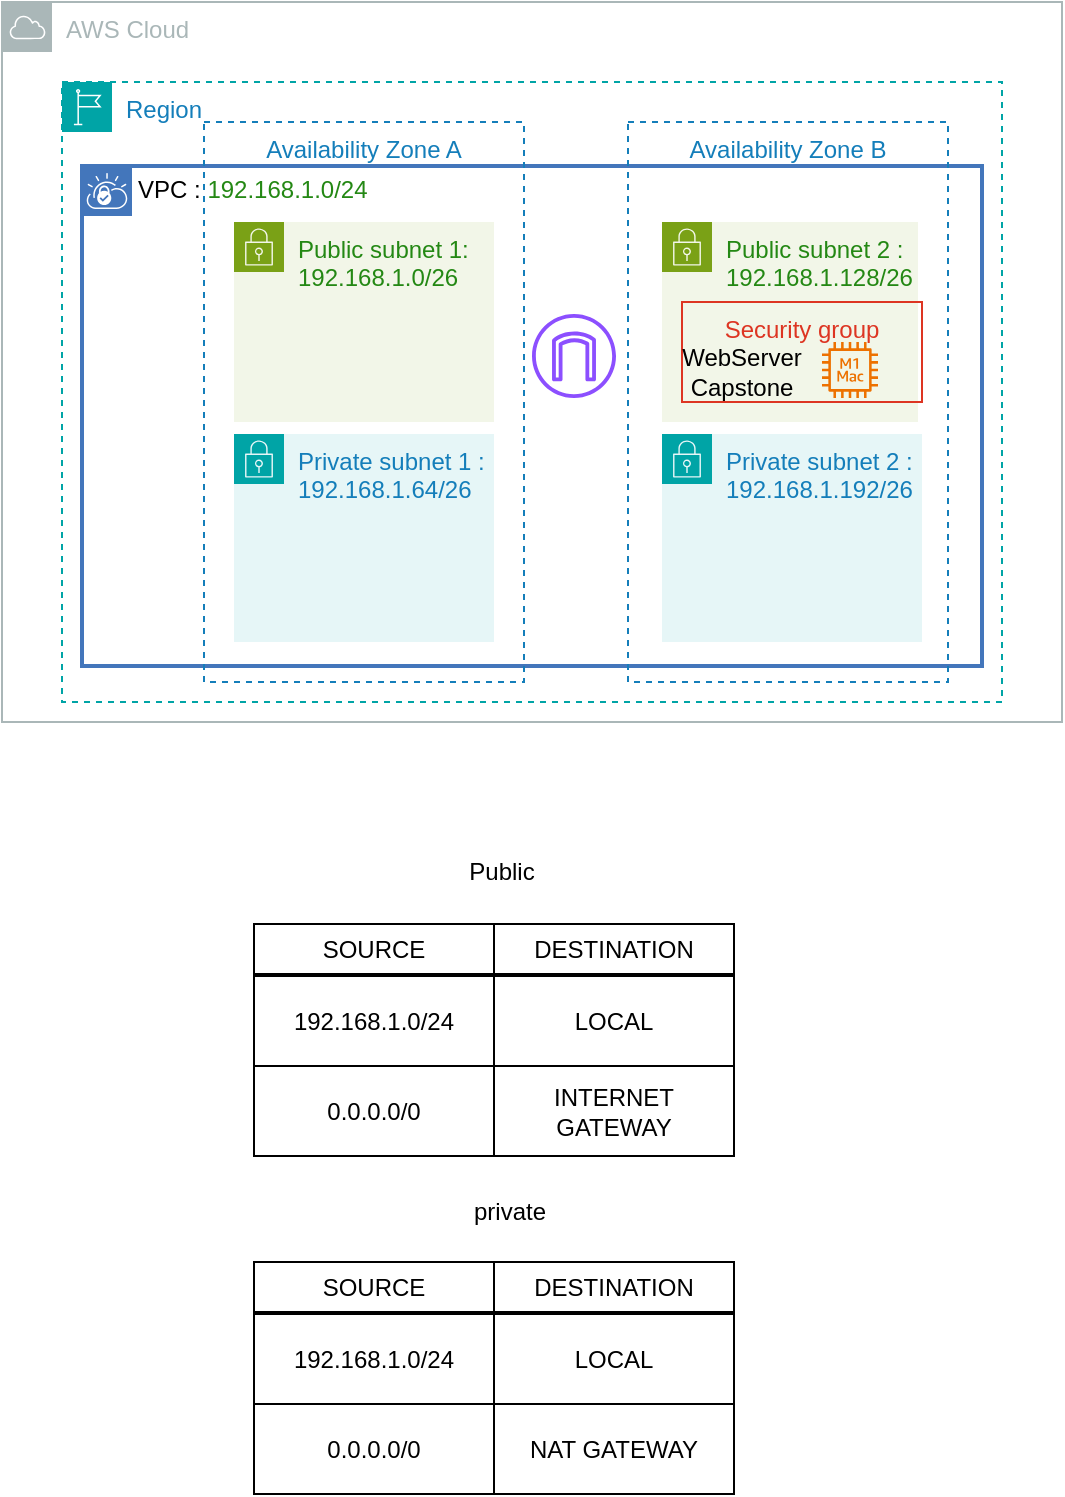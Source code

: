 <mxfile version="24.2.2" type="github">
  <diagram name="Page-1" id="bRULm2HhSNIIncVrvaSl">
    <mxGraphModel dx="631" dy="748" grid="1" gridSize="10" guides="1" tooltips="1" connect="1" arrows="1" fold="1" page="1" pageScale="1" pageWidth="827" pageHeight="1169" math="0" shadow="0">
      <root>
        <mxCell id="0" />
        <mxCell id="1" parent="0" />
        <mxCell id="HyRW067U_DmT28mFm7Wc-1" value="AWS Cloud" style="sketch=0;outlineConnect=0;gradientColor=none;html=1;whiteSpace=wrap;fontSize=12;fontStyle=0;shape=mxgraph.aws4.group;grIcon=mxgraph.aws4.group_aws_cloud;strokeColor=#AAB7B8;fillColor=none;verticalAlign=top;align=left;spacingLeft=30;fontColor=#AAB7B8;dashed=0;" parent="1" vertex="1">
          <mxGeometry x="130" y="80" width="530" height="360" as="geometry" />
        </mxCell>
        <mxCell id="HyRW067U_DmT28mFm7Wc-2" value="Region" style="points=[[0,0],[0.25,0],[0.5,0],[0.75,0],[1,0],[1,0.25],[1,0.5],[1,0.75],[1,1],[0.75,1],[0.5,1],[0.25,1],[0,1],[0,0.75],[0,0.5],[0,0.25]];outlineConnect=0;gradientColor=none;html=1;whiteSpace=wrap;fontSize=12;fontStyle=0;container=1;pointerEvents=0;collapsible=0;recursiveResize=0;shape=mxgraph.aws4.group;grIcon=mxgraph.aws4.group_region;strokeColor=#00A4A6;fillColor=none;verticalAlign=top;align=left;spacingLeft=30;fontColor=#147EBA;dashed=1;" parent="1" vertex="1">
          <mxGeometry x="160" y="120" width="470" height="310" as="geometry" />
        </mxCell>
        <mxCell id="HyRW067U_DmT28mFm7Wc-3" value="VPC :&amp;nbsp;&lt;span style=&quot;color: rgb(36, 136, 20);&quot;&gt;192.168.1.0/24&lt;/span&gt;" style="shape=mxgraph.ibm.box;prType=vpc;fontStyle=0;verticalAlign=top;align=left;spacingLeft=32;spacingTop=4;fillColor=none;rounded=0;whiteSpace=wrap;html=1;strokeColor=#4376BB;strokeWidth=2;dashed=0;container=1;spacing=-4;collapsible=0;expand=0;recursiveResize=0;" parent="HyRW067U_DmT28mFm7Wc-2" vertex="1">
          <mxGeometry x="10" y="42" width="450" height="250" as="geometry" />
        </mxCell>
        <mxCell id="vwch8mvd7_ARNedPxH75-3" value="" style="sketch=0;outlineConnect=0;fontColor=#232F3E;gradientColor=none;fillColor=#8C4FFF;strokeColor=none;dashed=0;verticalLabelPosition=bottom;verticalAlign=top;align=center;html=1;fontSize=12;fontStyle=0;aspect=fixed;pointerEvents=1;shape=mxgraph.aws4.internet_gateway;" vertex="1" parent="HyRW067U_DmT28mFm7Wc-3">
          <mxGeometry x="225" y="74" width="42" height="42" as="geometry" />
        </mxCell>
        <mxCell id="vwch8mvd7_ARNedPxH75-1" value="Availability Zone A" style="fillColor=none;strokeColor=#147EBA;dashed=1;verticalAlign=top;fontStyle=0;fontColor=#147EBA;whiteSpace=wrap;html=1;" vertex="1" parent="HyRW067U_DmT28mFm7Wc-2">
          <mxGeometry x="71" y="20" width="160" height="280" as="geometry" />
        </mxCell>
        <mxCell id="vwch8mvd7_ARNedPxH75-2" value="Availability Zone B" style="fillColor=none;strokeColor=#147EBA;dashed=1;verticalAlign=top;fontStyle=0;fontColor=#147EBA;whiteSpace=wrap;html=1;" vertex="1" parent="HyRW067U_DmT28mFm7Wc-2">
          <mxGeometry x="283" y="20" width="160" height="280" as="geometry" />
        </mxCell>
        <mxCell id="vwch8mvd7_ARNedPxH75-4" value="Public subnet 2 :&lt;div&gt;192.168.1.128/26&lt;br&gt;&lt;div&gt;&lt;br&gt;&lt;/div&gt;&lt;/div&gt;" style="points=[[0,0],[0.25,0],[0.5,0],[0.75,0],[1,0],[1,0.25],[1,0.5],[1,0.75],[1,1],[0.75,1],[0.5,1],[0.25,1],[0,1],[0,0.75],[0,0.5],[0,0.25]];outlineConnect=0;gradientColor=none;html=1;whiteSpace=wrap;fontSize=12;fontStyle=0;container=1;pointerEvents=0;collapsible=0;recursiveResize=0;shape=mxgraph.aws4.group;grIcon=mxgraph.aws4.group_security_group;grStroke=0;strokeColor=#7AA116;fillColor=#F2F6E8;verticalAlign=top;align=left;spacingLeft=30;fontColor=#248814;dashed=0;" vertex="1" parent="HyRW067U_DmT28mFm7Wc-2">
          <mxGeometry x="300" y="70" width="128" height="100" as="geometry" />
        </mxCell>
        <mxCell id="vwch8mvd7_ARNedPxH75-5" value="Public subnet 1:&lt;div&gt;192.168.1.0/26&lt;/div&gt;" style="points=[[0,0],[0.25,0],[0.5,0],[0.75,0],[1,0],[1,0.25],[1,0.5],[1,0.75],[1,1],[0.75,1],[0.5,1],[0.25,1],[0,1],[0,0.75],[0,0.5],[0,0.25]];outlineConnect=0;gradientColor=none;html=1;whiteSpace=wrap;fontSize=12;fontStyle=0;container=1;pointerEvents=0;collapsible=0;recursiveResize=0;shape=mxgraph.aws4.group;grIcon=mxgraph.aws4.group_security_group;grStroke=0;strokeColor=#7AA116;fillColor=#F2F6E8;verticalAlign=top;align=left;spacingLeft=30;fontColor=#248814;dashed=0;" vertex="1" parent="HyRW067U_DmT28mFm7Wc-2">
          <mxGeometry x="86" y="70" width="130" height="100" as="geometry" />
        </mxCell>
        <mxCell id="vwch8mvd7_ARNedPxH75-6" value="Private subnet 1 :&lt;div&gt;192.168.1.64/26&lt;/div&gt;" style="points=[[0,0],[0.25,0],[0.5,0],[0.75,0],[1,0],[1,0.25],[1,0.5],[1,0.75],[1,1],[0.75,1],[0.5,1],[0.25,1],[0,1],[0,0.75],[0,0.5],[0,0.25]];outlineConnect=0;gradientColor=none;html=1;whiteSpace=wrap;fontSize=12;fontStyle=0;container=1;pointerEvents=0;collapsible=0;recursiveResize=0;shape=mxgraph.aws4.group;grIcon=mxgraph.aws4.group_security_group;grStroke=0;strokeColor=#00A4A6;fillColor=#E6F6F7;verticalAlign=top;align=left;spacingLeft=30;fontColor=#147EBA;dashed=0;" vertex="1" parent="HyRW067U_DmT28mFm7Wc-2">
          <mxGeometry x="86" y="176" width="130" height="104" as="geometry" />
        </mxCell>
        <mxCell id="vwch8mvd7_ARNedPxH75-7" value="Private subnet 2 :&lt;div&gt;192.168.1.192/26&lt;/div&gt;" style="points=[[0,0],[0.25,0],[0.5,0],[0.75,0],[1,0],[1,0.25],[1,0.5],[1,0.75],[1,1],[0.75,1],[0.5,1],[0.25,1],[0,1],[0,0.75],[0,0.5],[0,0.25]];outlineConnect=0;gradientColor=none;html=1;whiteSpace=wrap;fontSize=12;fontStyle=0;container=1;pointerEvents=0;collapsible=0;recursiveResize=0;shape=mxgraph.aws4.group;grIcon=mxgraph.aws4.group_security_group;grStroke=0;strokeColor=#00A4A6;fillColor=#E6F6F7;verticalAlign=top;align=left;spacingLeft=30;fontColor=#147EBA;dashed=0;" vertex="1" parent="HyRW067U_DmT28mFm7Wc-2">
          <mxGeometry x="300" y="176" width="130" height="104" as="geometry" />
        </mxCell>
        <mxCell id="vwch8mvd7_ARNedPxH75-10" value="Security group&lt;div&gt;&lt;div&gt;&lt;br&gt;&lt;/div&gt;&lt;/div&gt;" style="fillColor=none;strokeColor=#DD3522;verticalAlign=top;fontStyle=0;fontColor=#DD3522;whiteSpace=wrap;html=1;" vertex="1" parent="HyRW067U_DmT28mFm7Wc-2">
          <mxGeometry x="310" y="110" width="120" height="50" as="geometry" />
        </mxCell>
        <mxCell id="vwch8mvd7_ARNedPxH75-11" value="&lt;span style=&quot;text-wrap: nowrap; background-color: initial;&quot;&gt;WebServer&lt;/span&gt;&lt;div style=&quot;color: rgb(221, 53, 34);&quot;&gt;&lt;span style=&quot;color: rgb(0, 0, 0); text-wrap: nowrap;&quot;&gt;Capstone&lt;/span&gt;&lt;/div&gt;" style="text;html=1;align=center;verticalAlign=middle;whiteSpace=wrap;rounded=0;" vertex="1" parent="HyRW067U_DmT28mFm7Wc-2">
          <mxGeometry x="310" y="130" width="60" height="30" as="geometry" />
        </mxCell>
        <mxCell id="vwch8mvd7_ARNedPxH75-12" value="" style="sketch=0;outlineConnect=0;fontColor=#232F3E;gradientColor=none;fillColor=#ED7100;strokeColor=none;dashed=0;verticalLabelPosition=bottom;verticalAlign=top;align=center;html=1;fontSize=12;fontStyle=0;aspect=fixed;pointerEvents=1;shape=mxgraph.aws4.ec2_m1_mac_instance;" vertex="1" parent="HyRW067U_DmT28mFm7Wc-2">
          <mxGeometry x="380" y="130" width="28" height="28" as="geometry" />
        </mxCell>
        <mxCell id="vwch8mvd7_ARNedPxH75-55" value="192.168.1.0/24" style="rounded=0;whiteSpace=wrap;html=1;" vertex="1" parent="1">
          <mxGeometry x="256" y="567" width="120" height="45" as="geometry" />
        </mxCell>
        <mxCell id="vwch8mvd7_ARNedPxH75-56" value="SOURCE" style="rounded=0;whiteSpace=wrap;html=1;" vertex="1" parent="1">
          <mxGeometry x="256" y="541" width="120" height="25" as="geometry" />
        </mxCell>
        <mxCell id="vwch8mvd7_ARNedPxH75-57" value="DESTINATION" style="rounded=0;whiteSpace=wrap;html=1;" vertex="1" parent="1">
          <mxGeometry x="376" y="541" width="120" height="25" as="geometry" />
        </mxCell>
        <mxCell id="vwch8mvd7_ARNedPxH75-58" value="LOCAL" style="rounded=0;whiteSpace=wrap;html=1;" vertex="1" parent="1">
          <mxGeometry x="376" y="567" width="120" height="45" as="geometry" />
        </mxCell>
        <mxCell id="vwch8mvd7_ARNedPxH75-59" value="0.0.0.0/0" style="rounded=0;whiteSpace=wrap;html=1;" vertex="1" parent="1">
          <mxGeometry x="256" y="612" width="120" height="45" as="geometry" />
        </mxCell>
        <mxCell id="vwch8mvd7_ARNedPxH75-60" value="INTERNET GATEWAY" style="rounded=0;whiteSpace=wrap;html=1;" vertex="1" parent="1">
          <mxGeometry x="376" y="612" width="120" height="45" as="geometry" />
        </mxCell>
        <mxCell id="vwch8mvd7_ARNedPxH75-61" value="192.168.1.0/24" style="rounded=0;whiteSpace=wrap;html=1;" vertex="1" parent="1">
          <mxGeometry x="256" y="736" width="120" height="45" as="geometry" />
        </mxCell>
        <mxCell id="vwch8mvd7_ARNedPxH75-62" value="SOURCE" style="rounded=0;whiteSpace=wrap;html=1;" vertex="1" parent="1">
          <mxGeometry x="256" y="710" width="120" height="25" as="geometry" />
        </mxCell>
        <mxCell id="vwch8mvd7_ARNedPxH75-63" value="DESTINATION" style="rounded=0;whiteSpace=wrap;html=1;" vertex="1" parent="1">
          <mxGeometry x="376" y="710" width="120" height="25" as="geometry" />
        </mxCell>
        <mxCell id="vwch8mvd7_ARNedPxH75-64" value="LOCAL" style="rounded=0;whiteSpace=wrap;html=1;" vertex="1" parent="1">
          <mxGeometry x="376" y="736" width="120" height="45" as="geometry" />
        </mxCell>
        <mxCell id="vwch8mvd7_ARNedPxH75-65" value="0.0.0.0/0" style="rounded=0;whiteSpace=wrap;html=1;" vertex="1" parent="1">
          <mxGeometry x="256" y="781" width="120" height="45" as="geometry" />
        </mxCell>
        <mxCell id="vwch8mvd7_ARNedPxH75-66" value="NAT GATEWAY" style="rounded=0;whiteSpace=wrap;html=1;" vertex="1" parent="1">
          <mxGeometry x="376" y="781" width="120" height="45" as="geometry" />
        </mxCell>
        <mxCell id="vwch8mvd7_ARNedPxH75-67" value="Public" style="text;html=1;align=center;verticalAlign=middle;whiteSpace=wrap;rounded=0;" vertex="1" parent="1">
          <mxGeometry x="350" y="500" width="60" height="30" as="geometry" />
        </mxCell>
        <mxCell id="vwch8mvd7_ARNedPxH75-68" value="private" style="text;html=1;align=center;verticalAlign=middle;whiteSpace=wrap;rounded=0;" vertex="1" parent="1">
          <mxGeometry x="354" y="670" width="60" height="30" as="geometry" />
        </mxCell>
      </root>
    </mxGraphModel>
  </diagram>
</mxfile>
